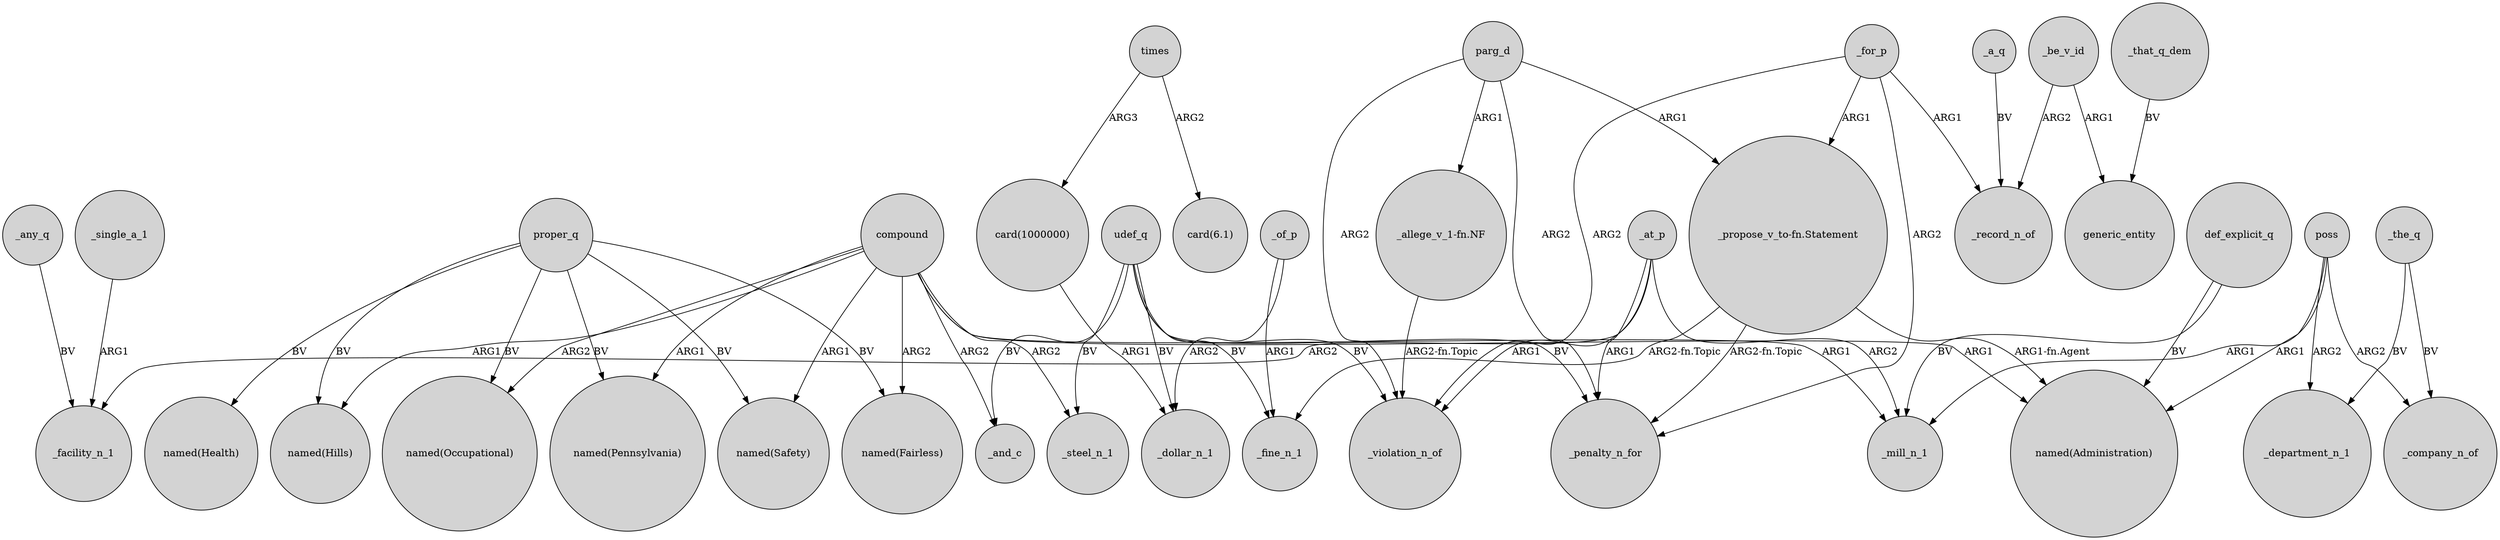 digraph {
	node [shape=circle style=filled]
	_any_q -> _facility_n_1 [label=BV]
	"card(1000000)" -> _dollar_n_1 [label=ARG1]
	compound -> _mill_n_1 [label=ARG1]
	_at_p -> _mill_n_1 [label=ARG2]
	_that_q_dem -> generic_entity [label=BV]
	times -> "card(6.1)" [label=ARG2]
	compound -> "named(Hills)" [label=ARG1]
	_at_p -> _violation_n_of [label=ARG1]
	proper_q -> "named(Hills)" [label=BV]
	"_propose_v_to-fn.Statement" -> _penalty_n_for [label="ARG2-fn.Topic"]
	parg_d -> _penalty_n_for [label=ARG2]
	proper_q -> "named(Health)" [label=BV]
	_be_v_id -> generic_entity [label=ARG1]
	parg_d -> "_propose_v_to-fn.Statement" [label=ARG1]
	udef_q -> _steel_n_1 [label=BV]
	_for_p -> _record_n_of [label=ARG1]
	compound -> "named(Occupational)" [label=ARG2]
	_a_q -> _record_n_of [label=BV]
	_the_q -> _department_n_1 [label=BV]
	_the_q -> _company_n_of [label=BV]
	_for_p -> _penalty_n_for [label=ARG2]
	_at_p -> _penalty_n_for [label=ARG1]
	compound -> "named(Administration)" [label=ARG1]
	_at_p -> _facility_n_1 [label=ARG2]
	_of_p -> _fine_n_1 [label=ARG1]
	compound -> _and_c [label=ARG2]
	udef_q -> _penalty_n_for [label=BV]
	def_explicit_q -> _mill_n_1 [label=BV]
	times -> "card(1000000)" [label=ARG3]
	poss -> _mill_n_1 [label=ARG1]
	poss -> "named(Administration)" [label=ARG1]
	_single_a_1 -> _facility_n_1 [label=ARG1]
	compound -> "named(Safety)" [label=ARG1]
	parg_d -> _violation_n_of [label=ARG2]
	udef_q -> _fine_n_1 [label=BV]
	proper_q -> "named(Safety)" [label=BV]
	proper_q -> "named(Fairless)" [label=BV]
	"_propose_v_to-fn.Statement" -> _fine_n_1 [label="ARG2-fn.Topic"]
	udef_q -> _violation_n_of [label=BV]
	_for_p -> _violation_n_of [label=ARG2]
	"_allege_v_1-fn.NF" -> _violation_n_of [label="ARG2-fn.Topic"]
	compound -> "named(Fairless)" [label=ARG2]
	poss -> _company_n_of [label=ARG2]
	_be_v_id -> _record_n_of [label=ARG2]
	_of_p -> _dollar_n_1 [label=ARG2]
	proper_q -> "named(Pennsylvania)" [label=BV]
	def_explicit_q -> "named(Administration)" [label=BV]
	poss -> _department_n_1 [label=ARG2]
	compound -> "named(Pennsylvania)" [label=ARG1]
	"_propose_v_to-fn.Statement" -> "named(Administration)" [label="ARG1-fn.Agent"]
	udef_q -> _and_c [label=BV]
	parg_d -> "_allege_v_1-fn.NF" [label=ARG1]
	_for_p -> "_propose_v_to-fn.Statement" [label=ARG1]
	udef_q -> _dollar_n_1 [label=BV]
	proper_q -> "named(Occupational)" [label=BV]
	compound -> _steel_n_1 [label=ARG2]
}
